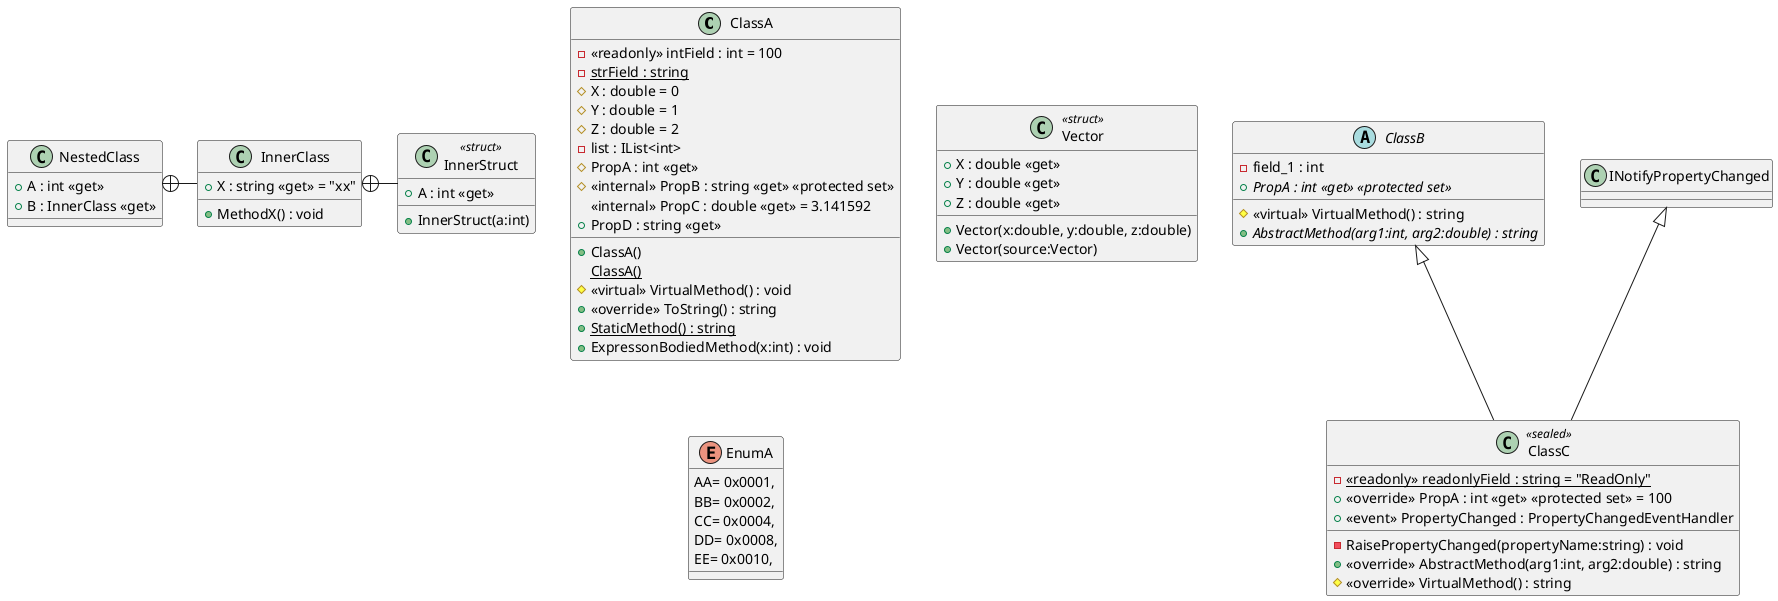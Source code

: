 ﻿@startuml
class ClassA {
    - <<readonly>> intField : int = 100
    - {static} strField : string
    # X : double = 0
    # Y : double = 1
    # Z : double = 2
    - list : IList<int>
    # PropA : int <<get>>
    # <<internal>> PropB : string <<get>> <<protected set>>
    <<internal>> PropC : double <<get>> = 3.141592
    + PropD : string <<get>>
    + ClassA()
    {static} ClassA()
    # <<virtual>> VirtualMethod() : void
    + <<override>> ToString() : string
    + {static} StaticMethod() : string
    + ExpressonBodiedMethod(x:int) : void
}
abstract class ClassB {
    - field_1 : int
    + {abstract} PropA : int <<get>> <<protected set>>
    # <<virtual>> VirtualMethod() : string
    + {abstract} AbstractMethod(arg1:int, arg2:double) : string
}
class ClassC <<sealed>> {
    - {static} <<readonly>> readonlyField : string = "ReadOnly"
    + <<override>> PropA : int <<get>> <<protected set>> = 100
    +  <<event>> PropertyChanged : PropertyChangedEventHandler 
    - RaisePropertyChanged(propertyName:string) : void
    + <<override>> AbstractMethod(arg1:int, arg2:double) : string
    # <<override>> VirtualMethod() : string
}
class Vector <<struct>> {
    + X : double <<get>>
    + Y : double <<get>>
    + Z : double <<get>>
    + Vector(x:double, y:double, z:double)
    + Vector(source:Vector)
}
enum EnumA {
    AA= 0x0001,
    BB= 0x0002,
    CC= 0x0004,
    DD= 0x0008,
    EE= 0x0010,
}
class NestedClass {
    + A : int <<get>>
    + B : InnerClass <<get>>
}
class InnerClass {
    + X : string <<get>> = "xx"
    + MethodX() : void
}
class InnerStruct <<struct>> {
    + A : int <<get>>
    + InnerStruct(a:int)
}
InnerClass +- InnerStruct
NestedClass +- InnerClass
ClassB <|-- ClassC
INotifyPropertyChanged <|-- ClassC
@enduml
